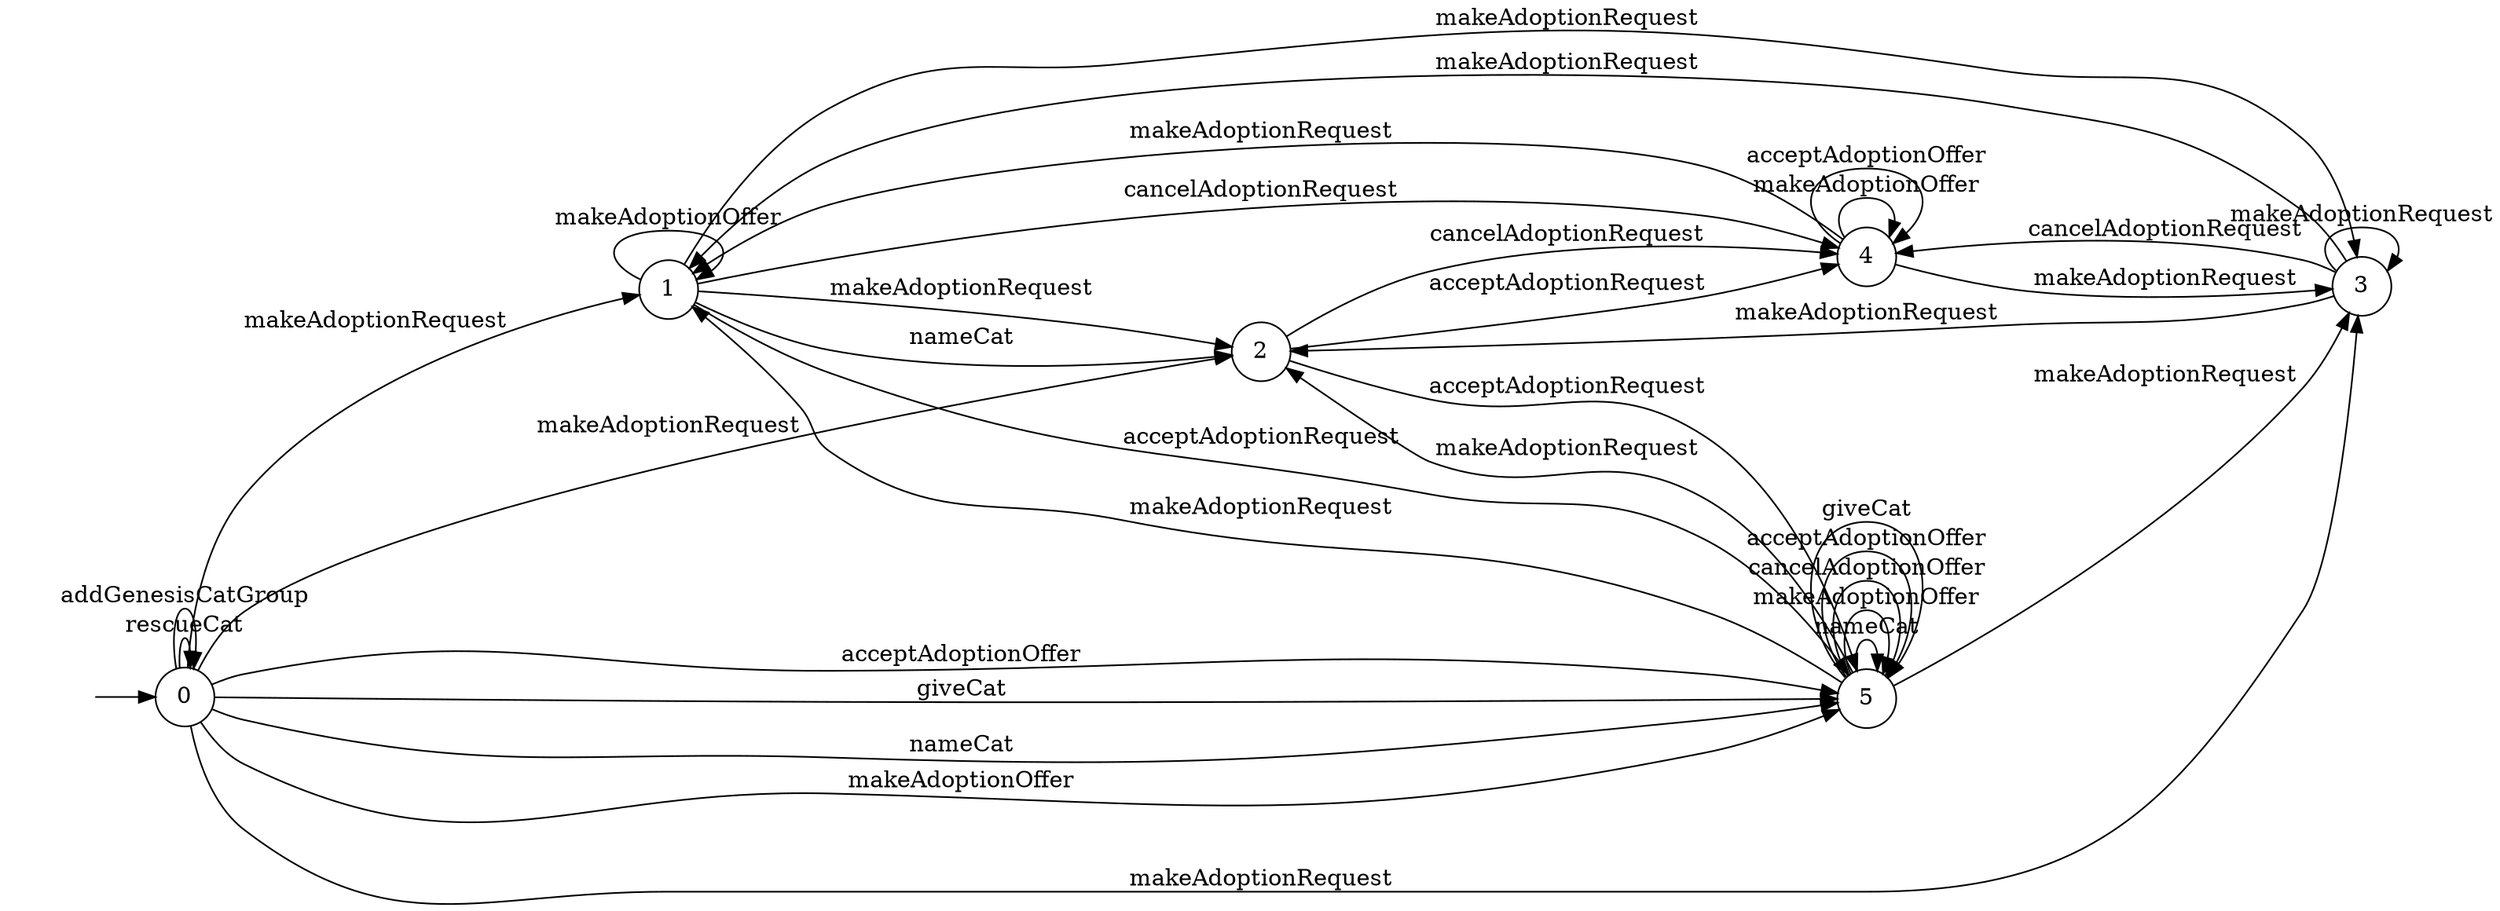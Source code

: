 digraph "./InvConPlus/Dapp-Automata-data/result/model/0x60cd862c9c687a9de49aecdc3a99b74a4fc54ab6/MoonCatRescue/FSM-4" {
	graph [rankdir=LR]
	"" [label="" shape=plaintext]
	0 [label=0 shape=circle]
	1 [label=1 shape=circle]
	2 [label=2 shape=circle]
	4 [label=4 shape=circle]
	5 [label=5 shape=circle]
	3 [label=3 shape=circle]
	"" -> 0 [label=""]
	0 -> 0 [label=rescueCat]
	0 -> 5 [label=nameCat]
	0 -> 5 [label=makeAdoptionOffer]
	0 -> 5 [label=acceptAdoptionOffer]
	0 -> 5 [label=giveCat]
	0 -> 1 [label=makeAdoptionRequest]
	0 -> 3 [label=makeAdoptionRequest]
	0 -> 2 [label=makeAdoptionRequest]
	0 -> 0 [label=addGenesisCatGroup]
	3 -> 1 [label=makeAdoptionRequest]
	3 -> 3 [label=makeAdoptionRequest]
	3 -> 2 [label=makeAdoptionRequest]
	3 -> 4 [label=cancelAdoptionRequest]
	4 -> 4 [label=makeAdoptionOffer]
	4 -> 4 [label=acceptAdoptionOffer]
	4 -> 1 [label=makeAdoptionRequest]
	4 -> 3 [label=makeAdoptionRequest]
	1 -> 2 [label=nameCat]
	1 -> 1 [label=makeAdoptionOffer]
	1 -> 3 [label=makeAdoptionRequest]
	1 -> 2 [label=makeAdoptionRequest]
	1 -> 5 [label=acceptAdoptionRequest]
	1 -> 4 [label=cancelAdoptionRequest]
	5 -> 5 [label=nameCat]
	5 -> 5 [label=makeAdoptionOffer]
	5 -> 5 [label=cancelAdoptionOffer]
	5 -> 5 [label=acceptAdoptionOffer]
	5 -> 5 [label=giveCat]
	5 -> 1 [label=makeAdoptionRequest]
	5 -> 3 [label=makeAdoptionRequest]
	5 -> 2 [label=makeAdoptionRequest]
	2 -> 4 [label=acceptAdoptionRequest]
	2 -> 5 [label=acceptAdoptionRequest]
	2 -> 4 [label=cancelAdoptionRequest]
}
